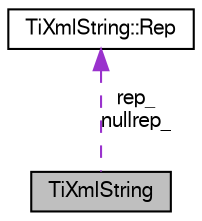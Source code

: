 digraph G
{
  bgcolor="transparent";
  edge [fontname="FreeSans",fontsize=10,labelfontname="FreeSans",labelfontsize=10];
  node [fontname="FreeSans",fontsize=10,shape=record];
  Node1 [label="TiXmlString",height=0.2,width=0.4,color="black", fillcolor="grey75", style="filled" fontcolor="black"];
  Node2 -> Node1 [dir=back,color="darkorchid3",fontsize=10,style="dashed",label="rep_\nnullrep_",fontname="FreeSans"];
  Node2 [label="TiXmlString::Rep",height=0.2,width=0.4,color="black",URL="$structTiXmlString_1_1Rep.html"];
}
